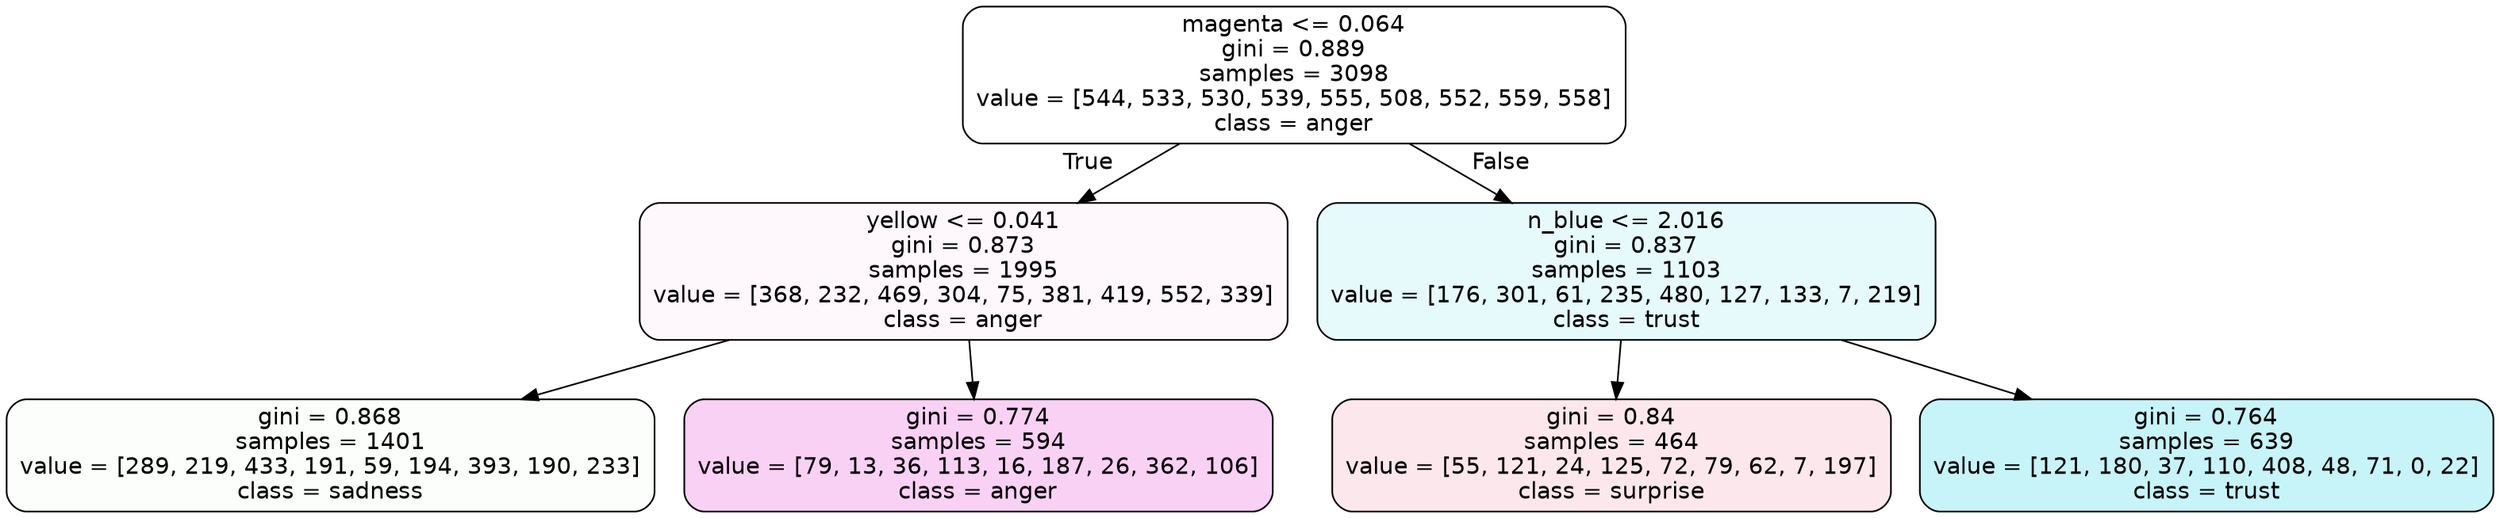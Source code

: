 digraph Tree {
node [shape=box, style="filled, rounded", color="black", fontname=helvetica] ;
edge [fontname=helvetica] ;
0 [label="magenta <= 0.064\ngini = 0.889\nsamples = 3098\nvalue = [544, 533, 530, 539, 555, 508, 552, 559, 558]\nclass = anger", fillcolor="#e539d700"] ;
1 [label="yellow <= 0.041\ngini = 0.873\nsamples = 1995\nvalue = [368, 232, 469, 304, 75, 381, 419, 552, 339]\nclass = anger", fillcolor="#e539d708"] ;
0 -> 1 [labeldistance=2.5, labelangle=45, headlabel="True"] ;
2 [label="gini = 0.868\nsamples = 1401\nvalue = [289, 219, 433, 191, 59, 194, 393, 190, 233]\nclass = sadness", fillcolor="#64e53906"] ;
1 -> 2 ;
3 [label="gini = 0.774\nsamples = 594\nvalue = [79, 13, 36, 113, 16, 187, 26, 362, 106]\nclass = anger", fillcolor="#e539d73b"] ;
1 -> 3 ;
4 [label="n_blue <= 2.016\ngini = 0.837\nsamples = 1103\nvalue = [176, 301, 61, 235, 480, 127, 133, 7, 219]\nclass = trust", fillcolor="#39d7e520"] ;
0 -> 4 [labeldistance=2.5, labelangle=-45, headlabel="False"] ;
5 [label="gini = 0.84\nsamples = 464\nvalue = [55, 121, 24, 125, 72, 79, 62, 7, 197]\nclass = surprise", fillcolor="#e539641e"] ;
4 -> 5 ;
6 [label="gini = 0.764\nsamples = 639\nvalue = [121, 180, 37, 110, 408, 48, 71, 0, 22]\nclass = trust", fillcolor="#39d7e547"] ;
4 -> 6 ;
}